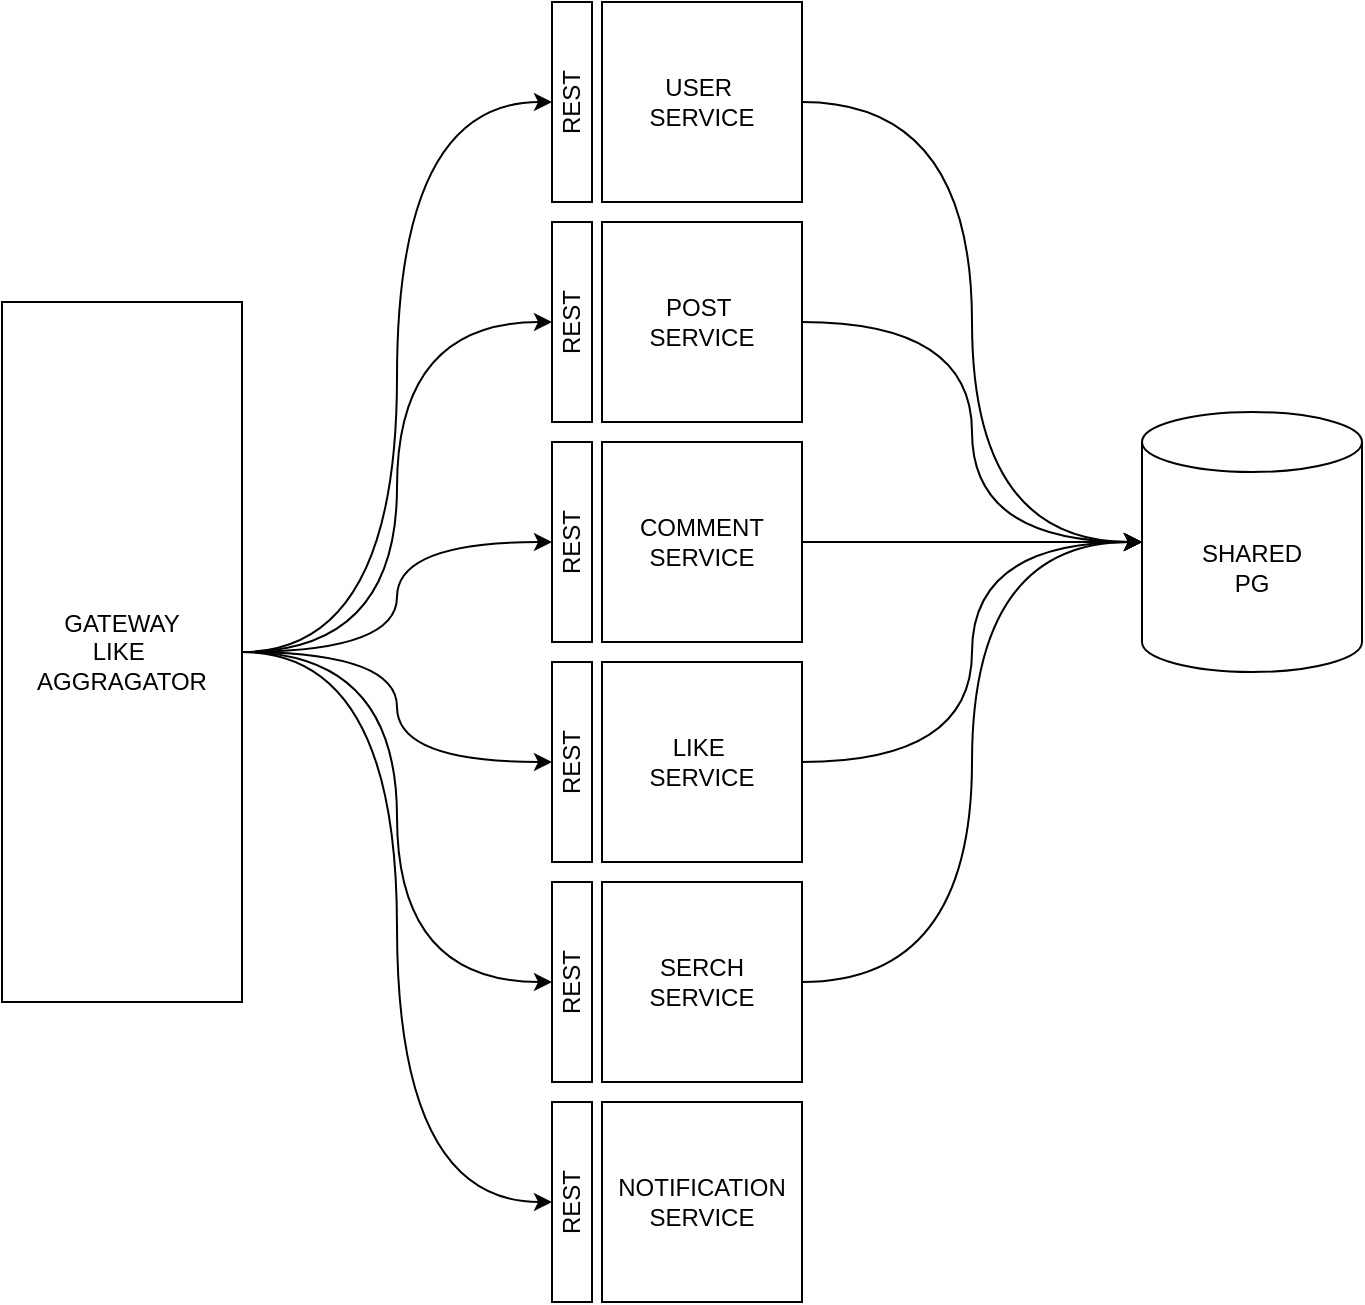 <mxfile version="26.0.6">
  <diagram name="Страница — 1" id="XVstnFwlXxthkv746uDH">
    <mxGraphModel grid="1" page="1" gridSize="10" guides="1" tooltips="1" connect="1" arrows="1" fold="1" pageScale="1" pageWidth="827" pageHeight="1169" math="0" shadow="0">
      <root>
        <mxCell id="0" />
        <mxCell id="1" parent="0" />
        <mxCell id="GwOHKzsF-UgyZU4yyRHM-24" style="edgeStyle=orthogonalEdgeStyle;rounded=0;orthogonalLoop=1;jettySize=auto;html=1;entryX=0.5;entryY=0;entryDx=0;entryDy=0;elbow=vertical;curved=1;" edge="1" parent="1" source="GwOHKzsF-UgyZU4yyRHM-2" target="GwOHKzsF-UgyZU4yyRHM-18">
          <mxGeometry relative="1" as="geometry" />
        </mxCell>
        <mxCell id="GwOHKzsF-UgyZU4yyRHM-25" style="edgeStyle=orthogonalEdgeStyle;rounded=0;orthogonalLoop=1;jettySize=auto;html=1;entryX=0.5;entryY=0;entryDx=0;entryDy=0;elbow=vertical;curved=1;" edge="1" parent="1" source="GwOHKzsF-UgyZU4yyRHM-2" target="GwOHKzsF-UgyZU4yyRHM-19">
          <mxGeometry relative="1" as="geometry" />
        </mxCell>
        <mxCell id="GwOHKzsF-UgyZU4yyRHM-27" style="edgeStyle=orthogonalEdgeStyle;rounded=0;orthogonalLoop=1;jettySize=auto;html=1;entryX=0.5;entryY=0;entryDx=0;entryDy=0;elbow=vertical;curved=1;" edge="1" parent="1" source="GwOHKzsF-UgyZU4yyRHM-2" target="GwOHKzsF-UgyZU4yyRHM-20">
          <mxGeometry relative="1" as="geometry" />
        </mxCell>
        <mxCell id="GwOHKzsF-UgyZU4yyRHM-28" style="edgeStyle=orthogonalEdgeStyle;rounded=0;orthogonalLoop=1;jettySize=auto;html=1;entryX=0.5;entryY=0;entryDx=0;entryDy=0;elbow=vertical;curved=1;" edge="1" parent="1" source="GwOHKzsF-UgyZU4yyRHM-2" target="GwOHKzsF-UgyZU4yyRHM-21">
          <mxGeometry relative="1" as="geometry" />
        </mxCell>
        <mxCell id="GwOHKzsF-UgyZU4yyRHM-29" style="edgeStyle=orthogonalEdgeStyle;rounded=0;orthogonalLoop=1;jettySize=auto;html=1;elbow=vertical;curved=1;entryX=0.5;entryY=0;entryDx=0;entryDy=0;" edge="1" parent="1" source="GwOHKzsF-UgyZU4yyRHM-2" target="GwOHKzsF-UgyZU4yyRHM-22">
          <mxGeometry relative="1" as="geometry" />
        </mxCell>
        <mxCell id="GwOHKzsF-UgyZU4yyRHM-30" style="edgeStyle=orthogonalEdgeStyle;rounded=0;orthogonalLoop=1;jettySize=auto;html=1;entryX=0.5;entryY=0;entryDx=0;entryDy=0;elbow=vertical;curved=1;" edge="1" parent="1" source="GwOHKzsF-UgyZU4yyRHM-2" target="GwOHKzsF-UgyZU4yyRHM-23">
          <mxGeometry relative="1" as="geometry" />
        </mxCell>
        <mxCell id="GwOHKzsF-UgyZU4yyRHM-2" value="GATEWAY&lt;div&gt;LIKE&amp;nbsp;&lt;br&gt;AGGRAGATOR&lt;/div&gt;" style="rounded=0;whiteSpace=wrap;html=1;" vertex="1" parent="1">
          <mxGeometry x="74" y="400" width="120" height="350" as="geometry" />
        </mxCell>
        <mxCell id="GwOHKzsF-UgyZU4yyRHM-3" value="USER&amp;nbsp;&lt;div&gt;SERVICE&lt;/div&gt;" style="whiteSpace=wrap;html=1;aspect=fixed;" vertex="1" parent="1">
          <mxGeometry x="374" y="250" width="100" height="100" as="geometry" />
        </mxCell>
        <mxCell id="GwOHKzsF-UgyZU4yyRHM-4" value="POST&amp;nbsp;&lt;div&gt;SERVICE&lt;/div&gt;" style="whiteSpace=wrap;html=1;aspect=fixed;" vertex="1" parent="1">
          <mxGeometry x="374" y="360" width="100" height="100" as="geometry" />
        </mxCell>
        <mxCell id="GwOHKzsF-UgyZU4yyRHM-5" value="COMMENT SERVICE" style="whiteSpace=wrap;html=1;aspect=fixed;" vertex="1" parent="1">
          <mxGeometry x="374" y="470" width="100" height="100" as="geometry" />
        </mxCell>
        <mxCell id="GwOHKzsF-UgyZU4yyRHM-6" value="LIKE&amp;nbsp;&lt;div&gt;SERVICE&lt;/div&gt;" style="whiteSpace=wrap;html=1;aspect=fixed;" vertex="1" parent="1">
          <mxGeometry x="374" y="580" width="100" height="100" as="geometry" />
        </mxCell>
        <mxCell id="GwOHKzsF-UgyZU4yyRHM-7" value="NOTIFICATION SERVICE" style="whiteSpace=wrap;html=1;aspect=fixed;" vertex="1" parent="1">
          <mxGeometry x="374" y="800" width="100" height="100" as="geometry" />
        </mxCell>
        <mxCell id="GwOHKzsF-UgyZU4yyRHM-8" value="SERCH&lt;div&gt;SERVICE&lt;/div&gt;" style="whiteSpace=wrap;html=1;aspect=fixed;" vertex="1" parent="1">
          <mxGeometry x="374" y="690" width="100" height="100" as="geometry" />
        </mxCell>
        <mxCell id="GwOHKzsF-UgyZU4yyRHM-18" value="REST" style="rounded=0;whiteSpace=wrap;html=1;rotation=270;" vertex="1" parent="1">
          <mxGeometry x="309" y="290" width="100" height="20" as="geometry" />
        </mxCell>
        <mxCell id="GwOHKzsF-UgyZU4yyRHM-19" value="REST" style="rounded=0;whiteSpace=wrap;html=1;rotation=270;" vertex="1" parent="1">
          <mxGeometry x="309" y="400" width="100" height="20" as="geometry" />
        </mxCell>
        <mxCell id="GwOHKzsF-UgyZU4yyRHM-20" value="REST" style="rounded=0;whiteSpace=wrap;html=1;rotation=270;" vertex="1" parent="1">
          <mxGeometry x="309" y="510" width="100" height="20" as="geometry" />
        </mxCell>
        <mxCell id="GwOHKzsF-UgyZU4yyRHM-21" value="REST" style="rounded=0;whiteSpace=wrap;html=1;rotation=270;" vertex="1" parent="1">
          <mxGeometry x="309" y="620" width="100" height="20" as="geometry" />
        </mxCell>
        <mxCell id="GwOHKzsF-UgyZU4yyRHM-22" value="REST" style="rounded=0;whiteSpace=wrap;html=1;rotation=270;" vertex="1" parent="1">
          <mxGeometry x="309" y="840" width="100" height="20" as="geometry" />
        </mxCell>
        <mxCell id="GwOHKzsF-UgyZU4yyRHM-23" value="REST" style="rounded=0;whiteSpace=wrap;html=1;rotation=270;" vertex="1" parent="1">
          <mxGeometry x="309" y="730" width="100" height="20" as="geometry" />
        </mxCell>
        <mxCell id="GwOHKzsF-UgyZU4yyRHM-31" value="SHARED&lt;br&gt;PG" style="shape=cylinder3;whiteSpace=wrap;html=1;boundedLbl=1;backgroundOutline=1;size=15;" vertex="1" parent="1">
          <mxGeometry x="644" y="455" width="110" height="130" as="geometry" />
        </mxCell>
        <mxCell id="GwOHKzsF-UgyZU4yyRHM-33" style="edgeStyle=orthogonalEdgeStyle;rounded=0;orthogonalLoop=1;jettySize=auto;html=1;entryX=0;entryY=0.5;entryDx=0;entryDy=0;entryPerimeter=0;curved=1;" edge="1" parent="1" source="GwOHKzsF-UgyZU4yyRHM-3" target="GwOHKzsF-UgyZU4yyRHM-31">
          <mxGeometry relative="1" as="geometry" />
        </mxCell>
        <mxCell id="GwOHKzsF-UgyZU4yyRHM-34" style="edgeStyle=orthogonalEdgeStyle;rounded=0;orthogonalLoop=1;jettySize=auto;html=1;entryX=0;entryY=0.5;entryDx=0;entryDy=0;entryPerimeter=0;curved=1;" edge="1" parent="1" source="GwOHKzsF-UgyZU4yyRHM-4" target="GwOHKzsF-UgyZU4yyRHM-31">
          <mxGeometry relative="1" as="geometry" />
        </mxCell>
        <mxCell id="GwOHKzsF-UgyZU4yyRHM-35" style="edgeStyle=orthogonalEdgeStyle;rounded=0;orthogonalLoop=1;jettySize=auto;html=1;entryX=0;entryY=0.5;entryDx=0;entryDy=0;entryPerimeter=0;curved=1;" edge="1" parent="1" source="GwOHKzsF-UgyZU4yyRHM-5" target="GwOHKzsF-UgyZU4yyRHM-31">
          <mxGeometry relative="1" as="geometry" />
        </mxCell>
        <mxCell id="GwOHKzsF-UgyZU4yyRHM-36" style="edgeStyle=orthogonalEdgeStyle;rounded=0;orthogonalLoop=1;jettySize=auto;html=1;entryX=0;entryY=0.5;entryDx=0;entryDy=0;entryPerimeter=0;curved=1;" edge="1" parent="1" source="GwOHKzsF-UgyZU4yyRHM-6" target="GwOHKzsF-UgyZU4yyRHM-31">
          <mxGeometry relative="1" as="geometry" />
        </mxCell>
        <mxCell id="GwOHKzsF-UgyZU4yyRHM-37" style="edgeStyle=orthogonalEdgeStyle;rounded=0;orthogonalLoop=1;jettySize=auto;html=1;entryX=0;entryY=0.5;entryDx=0;entryDy=0;entryPerimeter=0;curved=1;" edge="1" parent="1" source="GwOHKzsF-UgyZU4yyRHM-8" target="GwOHKzsF-UgyZU4yyRHM-31">
          <mxGeometry relative="1" as="geometry" />
        </mxCell>
      </root>
    </mxGraphModel>
  </diagram>
</mxfile>
